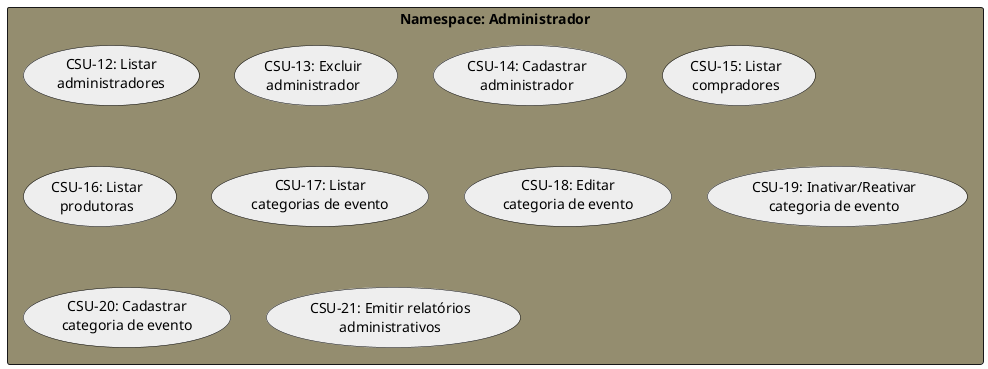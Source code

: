 @startuml Administrador

rectangle "Namespace: Administrador" #948D6F {
  usecase (CSU-12: Listar\nadministradores) #EEE;line:000
  usecase (CSU-13: Excluir\nadministrador) #EEE;line:000
  usecase (CSU-14: Cadastrar\nadministrador) #EEE;line:000
  usecase (CSU-15: Listar\ncompradores) #EEE;line:000
  usecase (CSU-16: Listar\nprodutoras) #EEE;line:000
  usecase (CSU-17: Listar\ncategorias de evento) #EEE;line:000
  usecase (CSU-18: Editar\ncategoria de evento) #EEE;line:000
  usecase (CSU-19: Inativar/Reativar\ncategoria de evento)  #EEE;line:000
  usecase (CSU-20: Cadastrar\ncategoria de evento) #EEE;line:000
  usecase (CSU-21: Emitir relatórios\nadministrativos) #EEE;line:000
}

@enduml